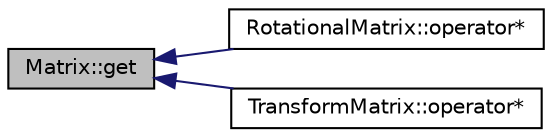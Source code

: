 digraph "Matrix::get"
{
  edge [fontname="Helvetica",fontsize="10",labelfontname="Helvetica",labelfontsize="10"];
  node [fontname="Helvetica",fontsize="10",shape=record];
  rankdir="LR";
  Node1 [label="Matrix::get",height=0.2,width=0.4,color="black", fillcolor="grey75", style="filled" fontcolor="black"];
  Node1 -> Node2 [dir="back",color="midnightblue",fontsize="10",style="solid",fontname="Helvetica"];
  Node2 [label="RotationalMatrix::operator*",height=0.2,width=0.4,color="black", fillcolor="white", style="filled",URL="$classRotationalMatrix.html#a9086d683251ae99e0bd71b1dd7361ba3"];
  Node1 -> Node3 [dir="back",color="midnightblue",fontsize="10",style="solid",fontname="Helvetica"];
  Node3 [label="TransformMatrix::operator*",height=0.2,width=0.4,color="black", fillcolor="white", style="filled",URL="$classTransformMatrix.html#a17e7b1b55650e17a98c703fdc59ebe02",tooltip="operator * Multiplies two matrices"];
}
